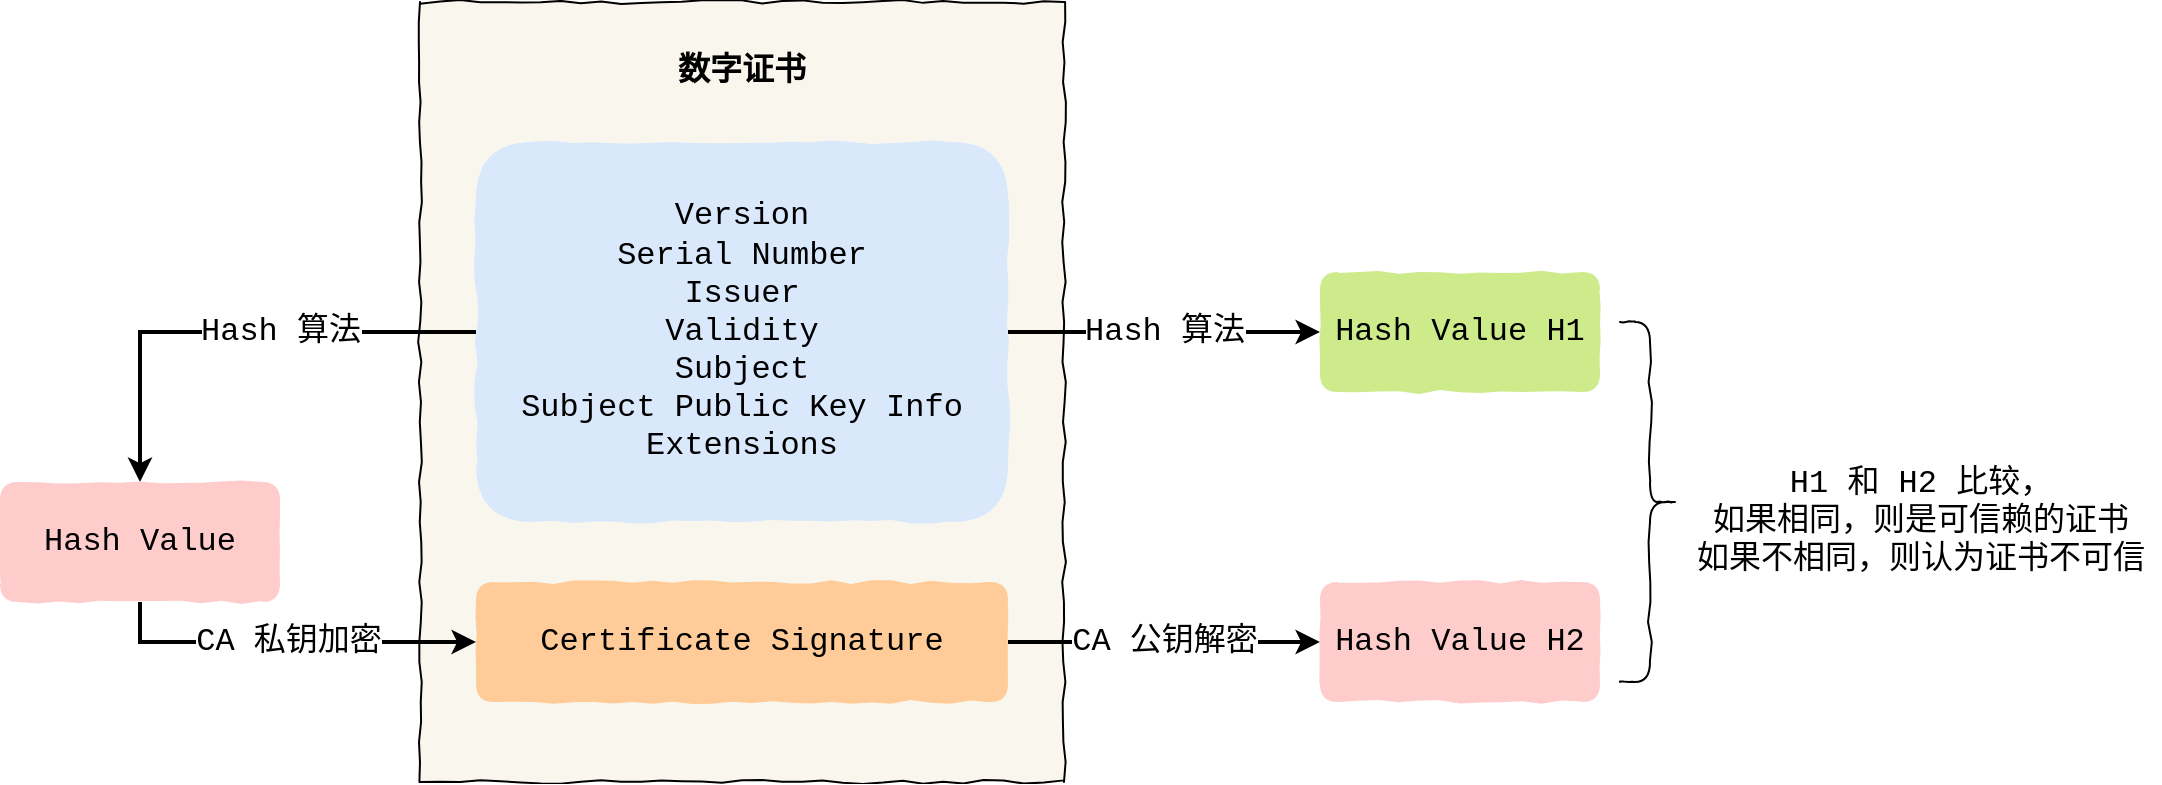 <mxfile version="13.9.9" type="github">
  <diagram id="gcg6w3xiNMAC09HztKAG" name="第 1 页">
    <mxGraphModel dx="1426" dy="825" grid="1" gridSize="10" guides="1" tooltips="1" connect="1" arrows="1" fold="1" page="1" pageScale="1" pageWidth="827" pageHeight="1169" math="0" shadow="0">
      <root>
        <mxCell id="0" />
        <mxCell id="1" parent="0" />
        <mxCell id="hyPgy05SgEA319AVart2-3" value="&lt;b&gt;&lt;br&gt;数字证书&lt;/b&gt;" style="rounded=0;whiteSpace=wrap;html=1;shadow=0;comic=1;sketch=0;fontFamily=Courier New;fontSize=16;align=center;horizontal=1;verticalAlign=top;fillColor=#f9f7ed;" vertex="1" parent="1">
          <mxGeometry x="350" y="180" width="322" height="390" as="geometry" />
        </mxCell>
        <mxCell id="hyPgy05SgEA319AVart2-5" value="Hash 算法" style="edgeStyle=orthogonalEdgeStyle;rounded=0;orthogonalLoop=1;jettySize=auto;html=1;entryX=0.5;entryY=0;entryDx=0;entryDy=0;strokeWidth=2;fontFamily=Courier New;fontSize=16;fontColor=#000000;" edge="1" parent="1" source="hyPgy05SgEA319AVart2-1" target="hyPgy05SgEA319AVart2-4">
          <mxGeometry x="-0.193" relative="1" as="geometry">
            <Array as="points">
              <mxPoint x="210" y="345" />
              <mxPoint x="210" y="410" />
            </Array>
            <mxPoint as="offset" />
          </mxGeometry>
        </mxCell>
        <mxCell id="hyPgy05SgEA319AVart2-11" value="Hash 算法" style="edgeStyle=orthogonalEdgeStyle;rounded=0;orthogonalLoop=1;jettySize=auto;html=1;strokeWidth=2;fontFamily=Courier New;fontSize=16;fontColor=#000000;" edge="1" parent="1" source="hyPgy05SgEA319AVart2-1" target="hyPgy05SgEA319AVart2-7">
          <mxGeometry relative="1" as="geometry" />
        </mxCell>
        <mxCell id="hyPgy05SgEA319AVart2-1" value="&lt;div style=&quot;overflow: auto ; margin-top: 0px ; margin-bottom: 0px ; font-size: 16px&quot; class=&quot;newpage&quot;&gt;&lt;span&gt;Version&lt;/span&gt;&lt;/div&gt;&lt;div style=&quot;overflow: auto ; margin-top: 0px ; margin-bottom: 0px ; font-size: 16px&quot; class=&quot;newpage&quot;&gt;&lt;span&gt;Serial Number&lt;/span&gt;&lt;/div&gt;&lt;div style=&quot;overflow: auto ; margin-top: 0px ; margin-bottom: 0px ; font-size: 16px&quot; class=&quot;newpage&quot;&gt;&lt;span&gt;Issuer&lt;/span&gt;&lt;/div&gt;&lt;div style=&quot;overflow: auto ; margin-top: 0px ; margin-bottom: 0px ; font-size: 16px&quot; class=&quot;newpage&quot;&gt;&lt;span&gt;Validity&lt;/span&gt;&lt;/div&gt;&lt;div style=&quot;overflow: auto ; margin-top: 0px ; margin-bottom: 0px ; font-size: 16px&quot; class=&quot;newpage&quot;&gt;&lt;span&gt;Subject&lt;/span&gt;&lt;/div&gt;&lt;div style=&quot;overflow: auto ; margin-top: 0px ; margin-bottom: 0px ; font-size: 16px&quot; class=&quot;newpage&quot;&gt;&lt;span&gt;Subject Public Key Info&lt;/span&gt;&lt;/div&gt;&lt;div style=&quot;overflow: auto ; margin-top: 0px ; margin-bottom: 0px ; font-size: 16px&quot; class=&quot;newpage&quot;&gt;&lt;span&gt;Extensions&lt;/span&gt;&lt;/div&gt;&lt;div style=&quot;overflow: auto ; margin-top: 0px ; margin-bottom: 0px ; font-size: 16px&quot; class=&quot;newpage&quot;&gt;&lt;font style=&quot;font-size: 16px&quot;&gt;&lt;/font&gt;&lt;/div&gt;" style="rounded=1;whiteSpace=wrap;html=1;sketch=0;shadow=0;comic=1;fontFamily=Courier New;labelBackgroundColor=none;fillColor=#dae8fc;fontSize=16;align=center;strokeColor=none;fontStyle=0" vertex="1" parent="1">
          <mxGeometry x="378" y="250" width="266" height="190" as="geometry" />
        </mxCell>
        <mxCell id="hyPgy05SgEA319AVart2-9" value="CA 公钥解密" style="edgeStyle=orthogonalEdgeStyle;rounded=0;orthogonalLoop=1;jettySize=auto;html=1;strokeWidth=2;fontFamily=Courier New;fontSize=16;fontColor=#000000;" edge="1" parent="1" source="hyPgy05SgEA319AVart2-2" target="hyPgy05SgEA319AVart2-8">
          <mxGeometry relative="1" as="geometry" />
        </mxCell>
        <mxCell id="hyPgy05SgEA319AVart2-2" value="&lt;div style=&quot;overflow: auto ; margin-top: 0px ; margin-bottom: 0px&quot; class=&quot;newpage&quot;&gt;&lt;span&gt;Certificate Signature&lt;/span&gt;&lt;br&gt;&lt;/div&gt;&lt;div style=&quot;overflow: auto ; margin-top: 0px ; margin-bottom: 0px ; font-size: 16px&quot; class=&quot;newpage&quot;&gt;&lt;font style=&quot;font-size: 16px&quot;&gt;&lt;/font&gt;&lt;/div&gt;" style="rounded=1;whiteSpace=wrap;html=1;sketch=0;shadow=0;comic=1;fontFamily=Courier New;labelBackgroundColor=none;fillColor=#ffcc99;fontSize=16;align=center;fontStyle=0;strokeColor=none;" vertex="1" parent="1">
          <mxGeometry x="378" y="470" width="266" height="60" as="geometry" />
        </mxCell>
        <mxCell id="hyPgy05SgEA319AVart2-6" value="CA 私钥加密" style="edgeStyle=orthogonalEdgeStyle;rounded=0;orthogonalLoop=1;jettySize=auto;html=1;strokeWidth=2;fontFamily=Courier New;fontSize=16;fontColor=#000000;exitX=0.5;exitY=1;exitDx=0;exitDy=0;" edge="1" parent="1" source="hyPgy05SgEA319AVart2-4" target="hyPgy05SgEA319AVart2-2">
          <mxGeometry relative="1" as="geometry" />
        </mxCell>
        <mxCell id="hyPgy05SgEA319AVart2-4" value="Hash Value" style="rounded=1;whiteSpace=wrap;html=1;sketch=0;shadow=0;comic=1;fontFamily=Courier New;labelBackgroundColor=none;fillColor=#ffcccc;fontSize=16;align=center;fontStyle=0;strokeColor=none;" vertex="1" parent="1">
          <mxGeometry x="140" y="420" width="140" height="60" as="geometry" />
        </mxCell>
        <mxCell id="hyPgy05SgEA319AVart2-7" value="Hash Value H1" style="rounded=1;whiteSpace=wrap;html=1;sketch=0;shadow=0;comic=1;fontFamily=Courier New;labelBackgroundColor=none;fillColor=#cdeb8b;fontSize=16;align=center;fontStyle=0;strokeColor=none;" vertex="1" parent="1">
          <mxGeometry x="800" y="315" width="140" height="60" as="geometry" />
        </mxCell>
        <mxCell id="hyPgy05SgEA319AVart2-8" value="Hash Value H2" style="rounded=1;whiteSpace=wrap;html=1;sketch=0;shadow=0;comic=1;fontFamily=Courier New;labelBackgroundColor=none;fillColor=#ffcccc;fontSize=16;align=center;fontStyle=0;strokeColor=none;" vertex="1" parent="1">
          <mxGeometry x="800" y="470" width="140" height="60" as="geometry" />
        </mxCell>
        <mxCell id="hyPgy05SgEA319AVart2-12" value="" style="shape=curlyBracket;whiteSpace=wrap;html=1;rounded=1;shadow=0;comic=1;sketch=0;strokeColor=#000000;fillColor=#dae8fc;fontFamily=Courier New;fontSize=16;align=center;rotation=-180;" vertex="1" parent="1">
          <mxGeometry x="950" y="340" width="30" height="180" as="geometry" />
        </mxCell>
        <mxCell id="hyPgy05SgEA319AVart2-15" value="H1 和 H2 比较，&lt;br&gt;如果相同，则是可信赖的证书&lt;br&gt;如果不相同，则认为证书不可信" style="text;html=1;align=center;verticalAlign=middle;resizable=0;points=[];autosize=1;fontSize=16;fontFamily=Courier New;" vertex="1" parent="1">
          <mxGeometry x="980" y="410" width="240" height="60" as="geometry" />
        </mxCell>
      </root>
    </mxGraphModel>
  </diagram>
</mxfile>
